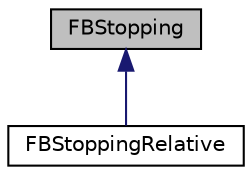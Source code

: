 digraph "FBStopping"
{
 // INTERACTIVE_SVG=YES
  edge [fontname="Helvetica",fontsize="10",labelfontname="Helvetica",labelfontsize="10"];
  node [fontname="Helvetica",fontsize="10",shape=record];
  Node1 [label="FBStopping",height=0.2,width=0.4,color="black", fillcolor="grey75", style="filled" fontcolor="black"];
  Node1 -> Node2 [dir="back",color="midnightblue",fontsize="10",style="solid",fontname="Helvetica"];
  Node2 [label="FBStoppingRelative",height=0.2,width=0.4,color="black", fillcolor="white", style="filled",URL="$class_f_b_stopping_relative.html",tooltip="Relative stopping criterion on the fixed-point residual. "];
}

